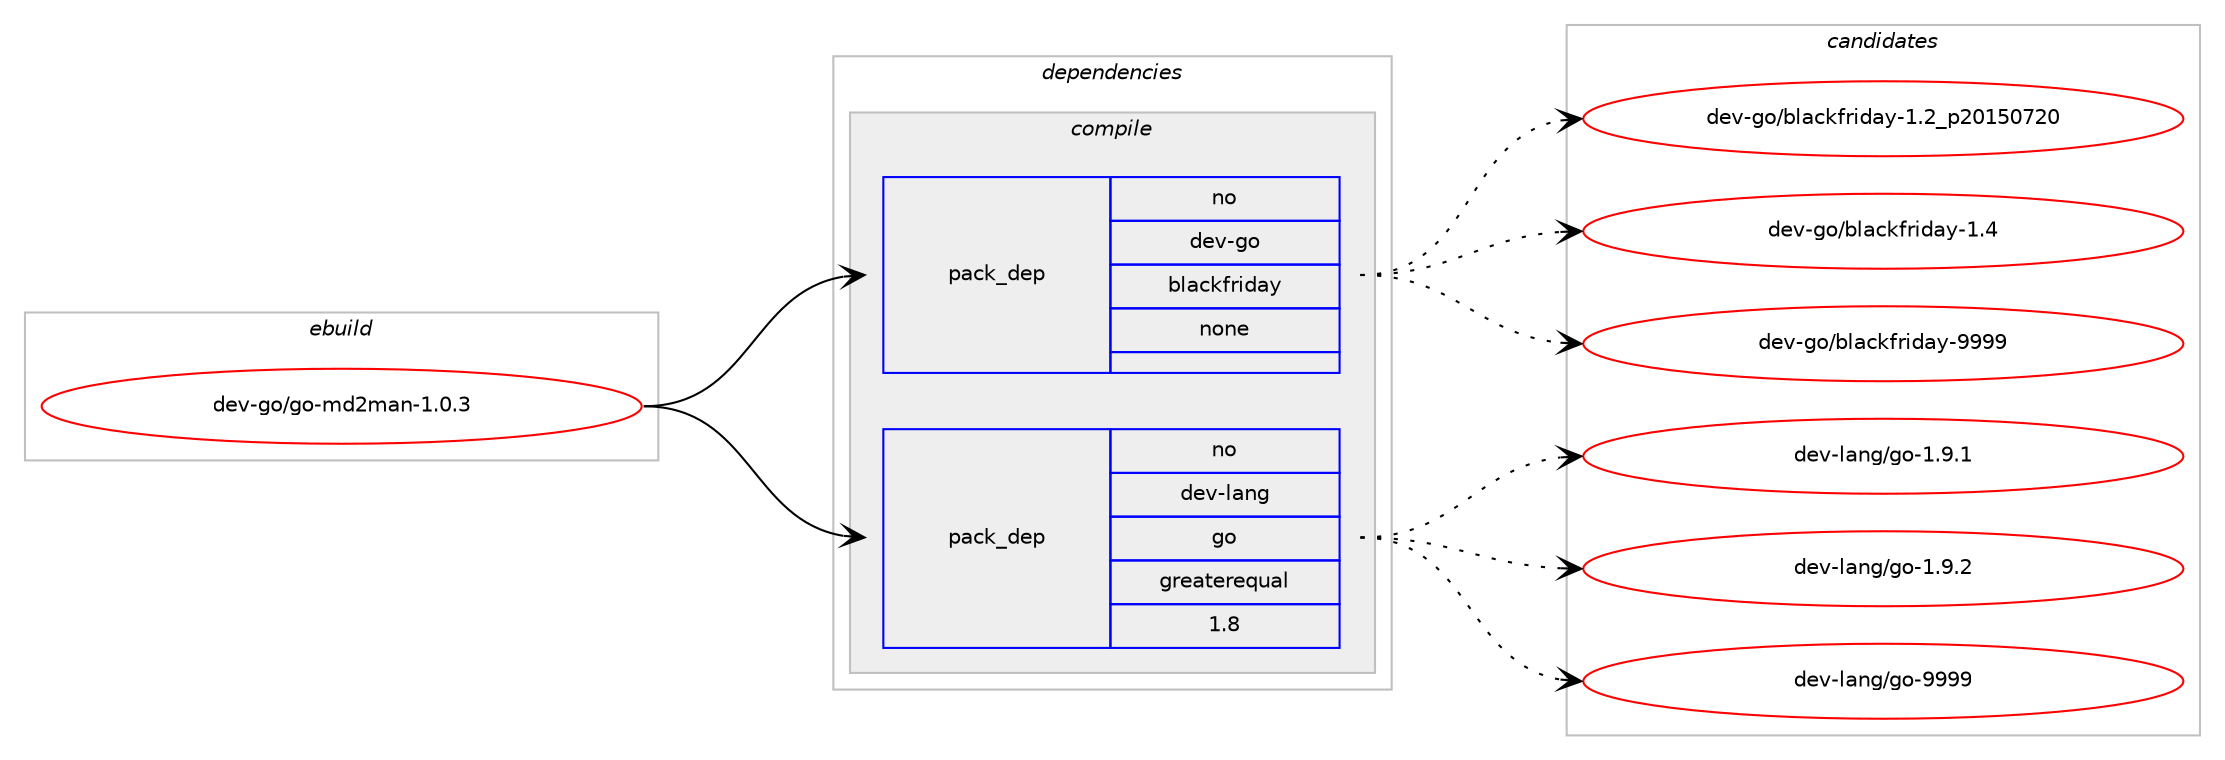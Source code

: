 digraph prolog {

# *************
# Graph options
# *************

newrank=true;
concentrate=true;
compound=true;
graph [rankdir=LR,fontname=Helvetica,fontsize=10,ranksep=1.5];#, ranksep=2.5, nodesep=0.2];
edge  [arrowhead=vee];
node  [fontname=Helvetica,fontsize=10];

# **********
# The ebuild
# **********

subgraph cluster_leftcol {
color=gray;
rank=same;
label=<<i>ebuild</i>>;
id [label="dev-go/go-md2man-1.0.3", color=red, width=4, href="../dev-go/go-md2man-1.0.3.svg"];
}

# ****************
# The dependencies
# ****************

subgraph cluster_midcol {
color=gray;
label=<<i>dependencies</i>>;
subgraph cluster_compile {
fillcolor="#eeeeee";
style=filled;
label=<<i>compile</i>>;
subgraph pack54080 {
dependency73491 [label=<<TABLE BORDER="0" CELLBORDER="1" CELLSPACING="0" CELLPADDING="4" WIDTH="220"><TR><TD ROWSPAN="6" CELLPADDING="30">pack_dep</TD></TR><TR><TD WIDTH="110">no</TD></TR><TR><TD>dev-go</TD></TR><TR><TD>blackfriday</TD></TR><TR><TD>none</TD></TR><TR><TD></TD></TR></TABLE>>, shape=none, color=blue];
}
id:e -> dependency73491:w [weight=20,style="solid",arrowhead="vee"];
subgraph pack54081 {
dependency73492 [label=<<TABLE BORDER="0" CELLBORDER="1" CELLSPACING="0" CELLPADDING="4" WIDTH="220"><TR><TD ROWSPAN="6" CELLPADDING="30">pack_dep</TD></TR><TR><TD WIDTH="110">no</TD></TR><TR><TD>dev-lang</TD></TR><TR><TD>go</TD></TR><TR><TD>greaterequal</TD></TR><TR><TD>1.8</TD></TR></TABLE>>, shape=none, color=blue];
}
id:e -> dependency73492:w [weight=20,style="solid",arrowhead="vee"];
}
subgraph cluster_compileandrun {
fillcolor="#eeeeee";
style=filled;
label=<<i>compile and run</i>>;
}
subgraph cluster_run {
fillcolor="#eeeeee";
style=filled;
label=<<i>run</i>>;
}
}

# **************
# The candidates
# **************

subgraph cluster_choices {
rank=same;
color=gray;
label=<<i>candidates</i>>;

subgraph choice54080 {
color=black;
nodesep=1;
choice10010111845103111479810897991071021141051009712145494650951125048495348555048 [label="dev-go/blackfriday-1.2_p20150720", color=red, width=4,href="../dev-go/blackfriday-1.2_p20150720.svg"];
choice10010111845103111479810897991071021141051009712145494652 [label="dev-go/blackfriday-1.4", color=red, width=4,href="../dev-go/blackfriday-1.4.svg"];
choice1001011184510311147981089799107102114105100971214557575757 [label="dev-go/blackfriday-9999", color=red, width=4,href="../dev-go/blackfriday-9999.svg"];
dependency73491:e -> choice10010111845103111479810897991071021141051009712145494650951125048495348555048:w [style=dotted,weight="100"];
dependency73491:e -> choice10010111845103111479810897991071021141051009712145494652:w [style=dotted,weight="100"];
dependency73491:e -> choice1001011184510311147981089799107102114105100971214557575757:w [style=dotted,weight="100"];
}
subgraph choice54081 {
color=black;
nodesep=1;
choice100101118451089711010347103111454946574649 [label="dev-lang/go-1.9.1", color=red, width=4,href="../dev-lang/go-1.9.1.svg"];
choice100101118451089711010347103111454946574650 [label="dev-lang/go-1.9.2", color=red, width=4,href="../dev-lang/go-1.9.2.svg"];
choice1001011184510897110103471031114557575757 [label="dev-lang/go-9999", color=red, width=4,href="../dev-lang/go-9999.svg"];
dependency73492:e -> choice100101118451089711010347103111454946574649:w [style=dotted,weight="100"];
dependency73492:e -> choice100101118451089711010347103111454946574650:w [style=dotted,weight="100"];
dependency73492:e -> choice1001011184510897110103471031114557575757:w [style=dotted,weight="100"];
}
}

}
